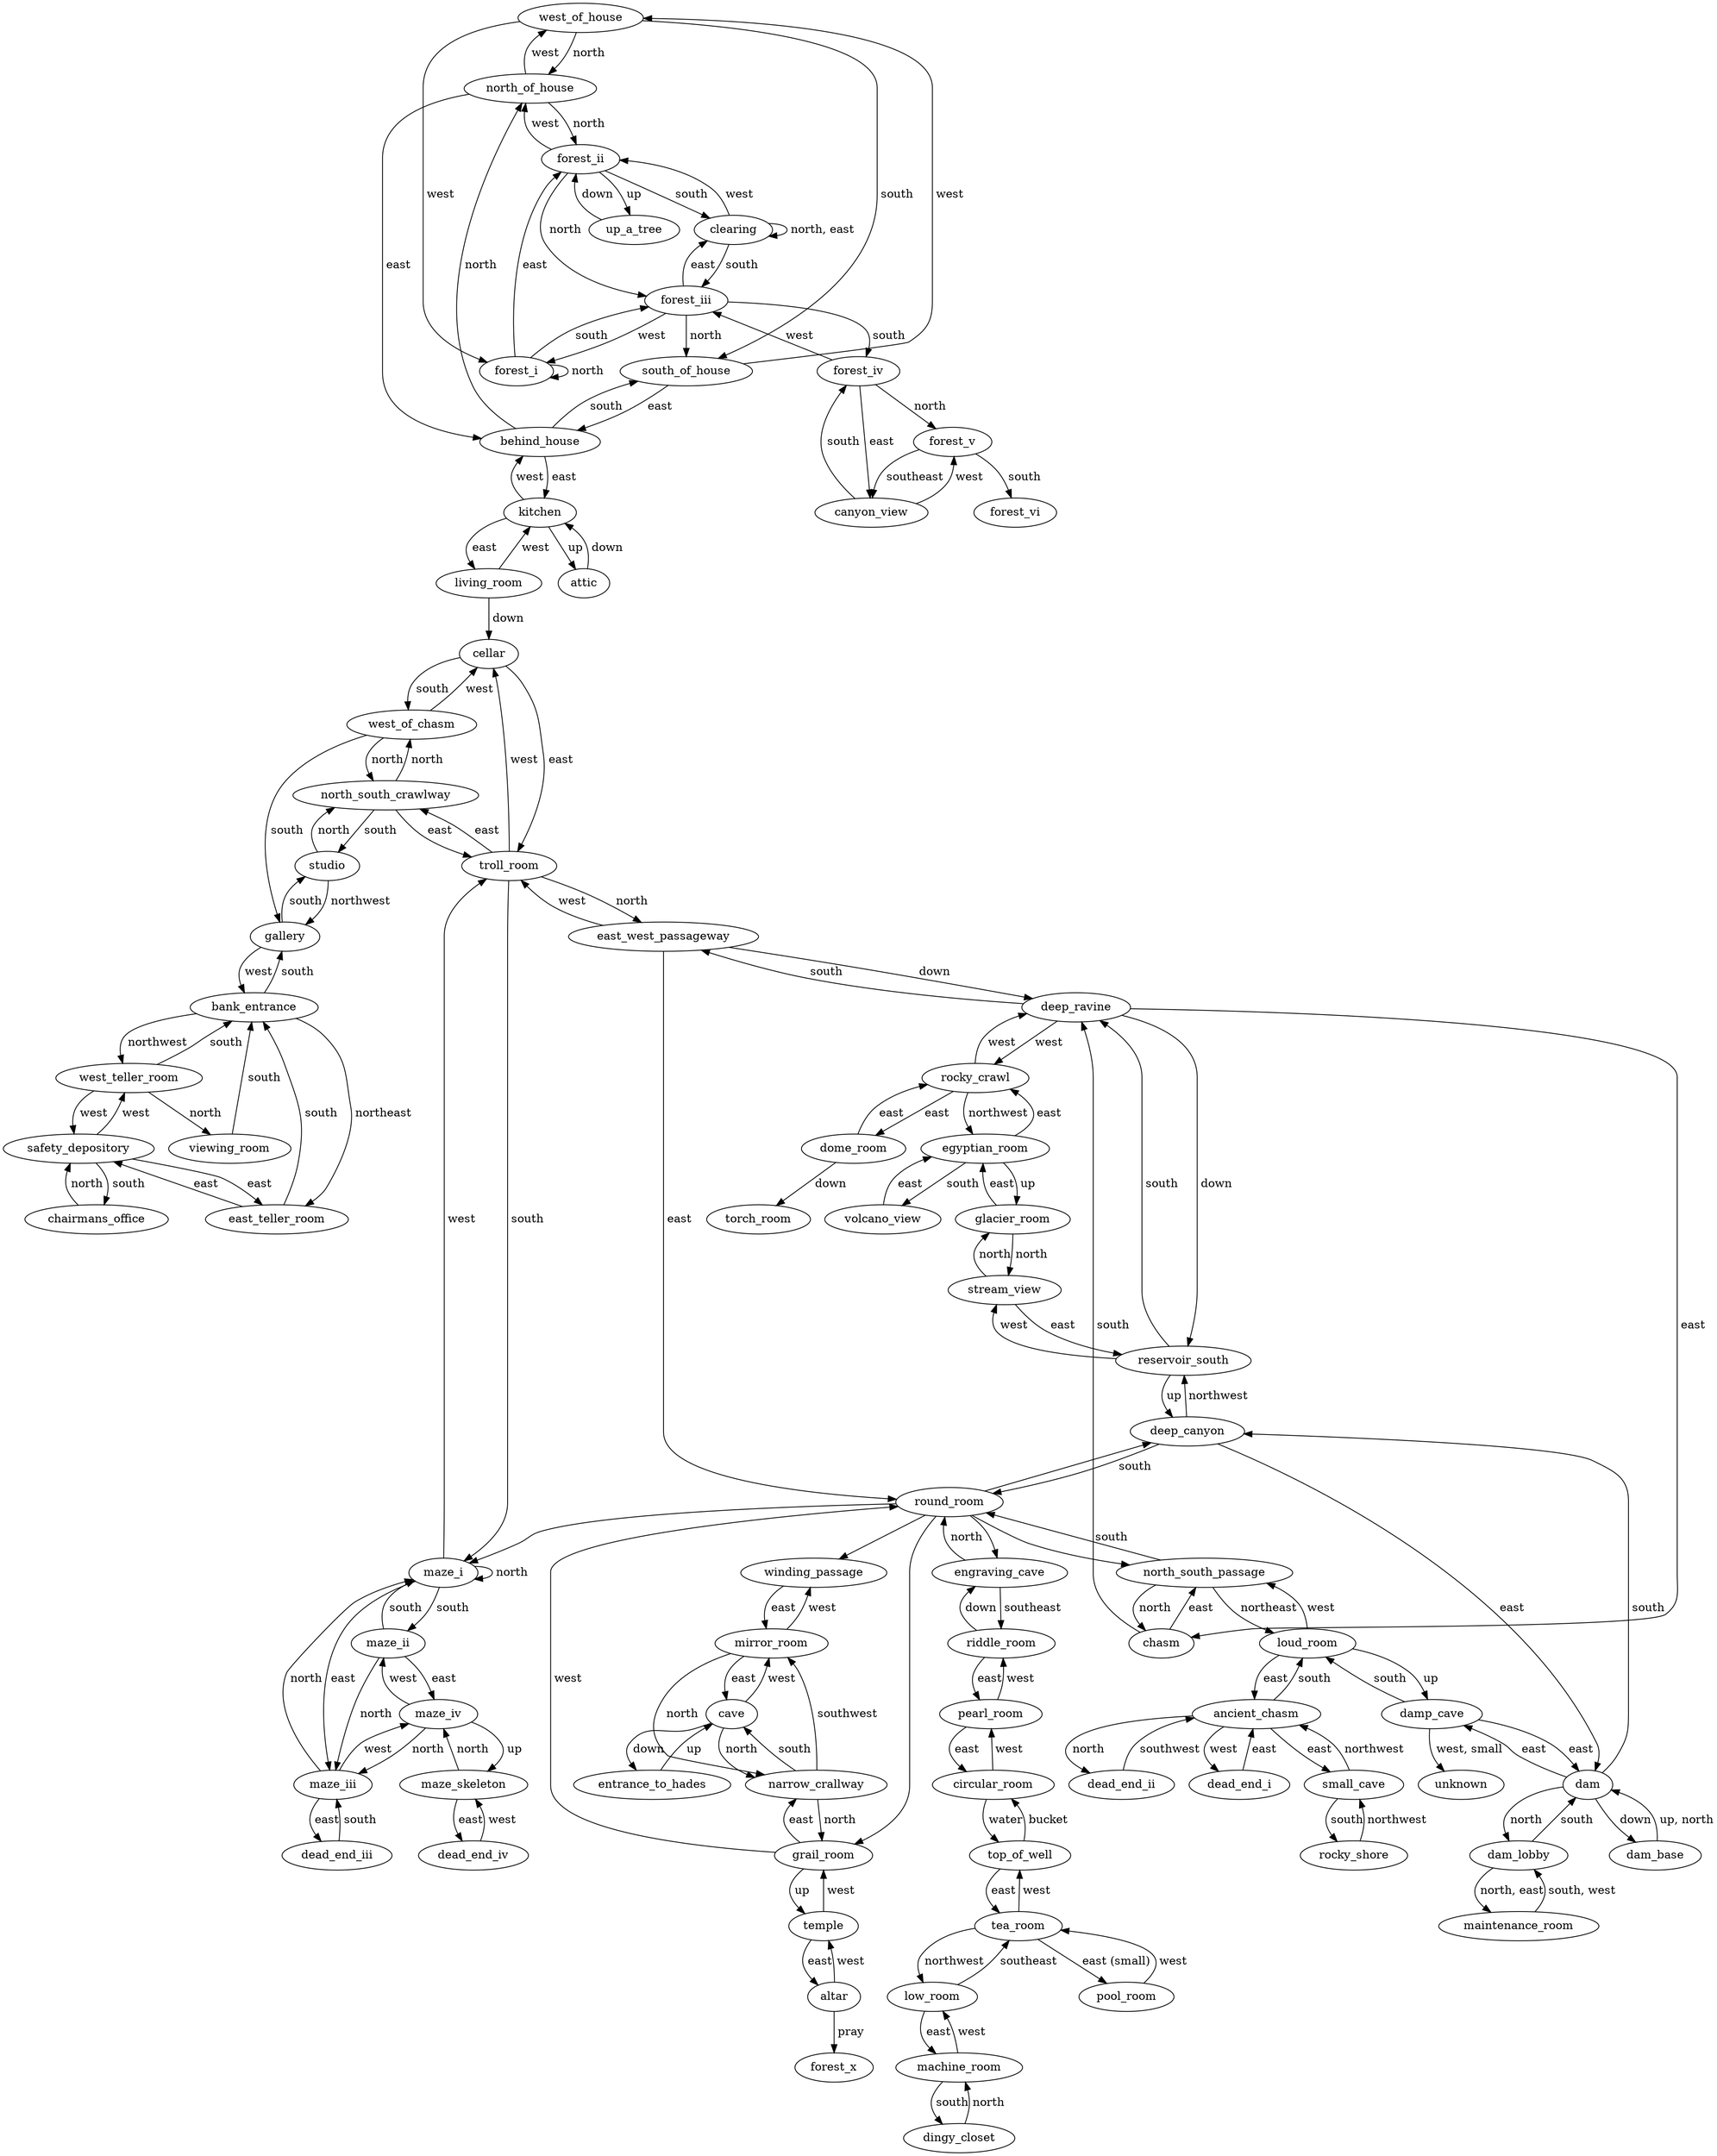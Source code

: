 digraph zork {
    west_of_house -> north_of_house [label=" north"];
    west_of_house -> south_of_house [label=" south"];
    west_of_house -> forest_i [label=" west"];

    north_of_house -> behind_house [label=" east"];
    north_of_house -> west_of_house [label=" west"];
    north_of_house -> forest_ii [label=" north"];

    behind_house -> south_of_house [label=" south"];
    behind_house -> north_of_house [label=" north"];
    behind_house -> kitchen [label=" east"];

    south_of_house -> west_of_house [label=" west"];
    south_of_house -> behind_house [label=" east"];

    forest_i -> forest_i [label=" north"];
    forest_i -> forest_ii [label=" east"];
    forest_i -> forest_iii [label=" south"];

    forest_ii -> up_a_tree [label=" up"];
    forest_ii -> north_of_house [label=" west"];
    forest_ii -> clearing [label=" south"];
    forest_ii -> forest_iii [label=" north"];

    up_a_tree -> forest_ii [label=" down"];

    forest_iii -> south_of_house [label=" north"];
    forest_iii -> clearing [label=" east"];
    forest_iii -> forest_iv [label=" south"];
    forest_iii -> forest_i [label=" west"];

    clearing -> clearing [label=" north, east"];
    clearing -> forest_ii [label=" west"];
    clearing -> forest_iii [label=" south"];

    forest_iv -> canyon_view [label=" east"];
    forest_iv -> forest_iii [label=" west"];
    forest_iv -> forest_v [label=" north"];
    
    canyon_view -> forest_iv [label=" south"];
    canyon_view -> forest_v [label=" west"];

    forest_v -> canyon_view [label=" southeast"];
    forest_v -> forest_vi [label=" south"];

    kitchen -> behind_house [label=" west"];
    kitchen -> living_room [label=" east"];
    kitchen -> attic [label=" up"];

    living_room -> kitchen [label=" west"];
    living_room -> cellar [label=" down"];

    attic -> kitchen [label=" down"];

    cellar -> west_of_chasm [label=" south"];
    cellar -> troll_room [label=" east"];

    west_of_chasm -> gallery [label=" south"];
    west_of_chasm -> cellar [label=" west"];
    west_of_chasm -> north_south_crawlway [label=" north"];

    gallery -> studio [label=" south"];
    gallery -> bank_entrance [label=" west"];

    bank_entrance -> gallery [label=" south"];
    bank_entrance -> east_teller_room [label=" northeast"];
    bank_entrance -> west_teller_room [label=" northwest"];

    east_teller_room -> bank_entrance [label=" south"];
    east_teller_room -> safety_depository [label=" east"];

    safety_depository -> east_teller_room [label=" east"];
    safety_depository -> chairmans_office [label=" south"];
    safety_depository -> west_teller_room [label=" west"];

    chairmans_office -> safety_depository [label=" north"];

    west_teller_room -> bank_entrance [label=" south"];
    west_teller_room -> safety_depository [label=" west"];
    west_teller_room -> viewing_room [label=" north"];

    viewing_room -> bank_entrance [label=" south"];

    studio -> gallery [label=" northwest"];
    studio -> north_south_crawlway [label=" north"];

    north_south_crawlway -> studio [label=" south"];
    north_south_crawlway -> west_of_chasm [label=" north"];
    north_south_crawlway -> troll_room [label=" east"];

    troll_room -> cellar [label=" west"];
    troll_room -> north_south_crawlway [label=" east"];
    troll_room -> maze_i [label=" south"];
    troll_room -> east_west_passageway [label=" north"];

    east_west_passageway -> troll_room [label=" west"];
    east_west_passageway -> round_room [label=" east"];
    east_west_passageway -> deep_ravine [label=" down"];

    deep_ravine -> east_west_passageway [label=" south"];
    deep_ravine -> reservoir_south [label=" down"];
    deep_ravine -> chasm [label=" east"];
    deep_ravine -> rocky_crawl [label=" west"];

    round_room -> engraving_cave
    round_room -> north_south_passage
    round_room -> deep_canyon
    round_room -> maze_i
    round_room -> grail_room
    round_room -> winding_passage


    grail_room -> temple [label=" up"];
    grail_room -> narrow_crallway [label=" east"];
    grail_room -> round_room [label=" west"];

    narrow_crallway -> grail_room [label=" north"];
    narrow_crallway -> mirror_room [label=" southwest"];
    narrow_crallway -> cave [label=" south"];

    cave -> mirror_room [label=" west"];
    cave -> narrow_crallway [label=" north"];
    cave -> entrance_to_hades [label=" down"];

    entrance_to_hades -> cave [label=" up"];

    mirror_room -> narrow_crallway [label=" north"];
    mirror_room -> winding_passage [label=" west"];
    mirror_room -> cave [label=" east"];

    winding_passage -> mirror_room [label=" east"];

    temple -> grail_room [label=" west"];
    temple -> altar [label=" east"];

    altar -> temple [label=" west"];
    altar -> forest_x [label=" pray"];

    maze_i -> maze_i [label=" north"]; // wire
    maze_i -> maze_iii [label=" east"];
    maze_i -> maze_ii [label=" south"];
    maze_i -> troll_room [label=" west"];

    maze_ii -> maze_iii [label=" north"]; // bottle
    maze_ii -> maze_i [label=" south"];
    maze_ii -> maze_iv [label=" east"];

    maze_iii -> maze_i [label=" north"]; // lantern
    maze_iii -> dead_end_iii [label=" east"];
    maze_iii -> maze_iv [label=" west"];

    maze_iv -> maze_iii [label=" north"]; // coins
    maze_iv -> maze_ii [label=" west"];
    maze_iv -> maze_skeleton [label=" up"];

    maze_skeleton -> maze_iv [label=" north"];
    maze_skeleton -> dead_end_iv [label=" east"];

    dead_end_iii -> maze_iii [label=" south"];

    dead_end_iv -> maze_skeleton [label=" west"];

    engraving_cave -> round_room [label=" north"];
    engraving_cave -> riddle_room [label=" southeast"];

    riddle_room -> engraving_cave [label=" down"];
    riddle_room -> pearl_room [label=" east"];

    pearl_room -> riddle_room [label=" west"];
    pearl_room -> circular_room [label=" east"];

    circular_room -> pearl_room [label=" west"];
    circular_room -> top_of_well [label=" water"];

    top_of_well -> tea_room [label=" east"];
    top_of_well -> circular_room [label=" bucket"];

    tea_room -> top_of_well [label=" west"];
    tea_room -> pool_room [label=" east (small)"];
    tea_room -> low_room [label=" northwest"];

    pool_room -> tea_room [label=" west"];

    low_room -> tea_room [label=" southeast"];
    low_room -> machine_room [label=" east"];

    machine_room -> low_room [label=" west"];
    machine_room -> dingy_closet [label=" south"];

    dingy_closet -> machine_room [label=" north"];

    north_south_passage -> loud_room [label=" northeast"];
    north_south_passage -> round_room [label=" south"];
    north_south_passage -> chasm [label=" north"];

    chasm -> deep_ravine [label=" south"];
    chasm -> north_south_passage [label=" east"];

    loud_room -> damp_cave [label=" up"];
    loud_room -> north_south_passage [label=" west"];
    loud_room -> ancient_chasm [label=" east"];

    damp_cave -> loud_room [label=" south"];
    damp_cave -> dam [label=" east"];
    damp_cave -> unknown [label=" west, small"];

    dam -> dam_lobby [label=" north"];
    dam -> damp_cave [label=" east"];
    dam -> dam_base [label=" down"];
    dam -> deep_canyon [label=" south"];

    dam_base -> dam [label=" up, north"];

    deep_canyon -> reservoir_south [label=" northwest"];
    deep_canyon -> round_room [label=" south"];
    deep_canyon -> dam [label=" east"];

    reservoir_south -> deep_canyon [label=" up"];
    reservoir_south -> deep_ravine [label=" south"];
    reservoir_south -> stream_view [label=" west"];

    stream_view -> reservoir_south [label=" east"];
    stream_view -> glacier_room [label=" north"];
    
    glacier_room -> stream_view [label=" north"];
    glacier_room -> egyptian_room [label=" east"];

    egyptian_room -> glacier_room [label=" up"];
    egyptian_room -> volcano_view [label=" south"];
    egyptian_room -> rocky_crawl [label=" east"];

    volcano_view -> egyptian_room [label=" east"];

    rocky_crawl -> deep_ravine [label=" west"];
    rocky_crawl -> egyptian_room [label=" northwest"];
    rocky_crawl -> dome_room [label=" east"];

    dome_room -> rocky_crawl [label=" east"];
    dome_room -> torch_room [label=" down"];

    dam_lobby -> maintenance_room [label=" north, east"];
    dam_lobby -> dam [label=" south"];

    maintenance_room -> dam_lobby [label=" south, west"];

    ancient_chasm -> dead_end_i [label=" west"];
    ancient_chasm -> small_cave [label=" east"];
    ancient_chasm -> loud_room [label=" south"];
    ancient_chasm -> dead_end_ii [label=" north"];

    small_cave -> ancient_chasm [label=" northwest"];
    small_cave -> rocky_shore [label=" south"];

    rocky_shore -> small_cave [label=" northwest"];

    dead_end_i -> ancient_chasm [label=" east"];

    dead_end_ii -> ancient_chasm [label=" southwest"];
}
